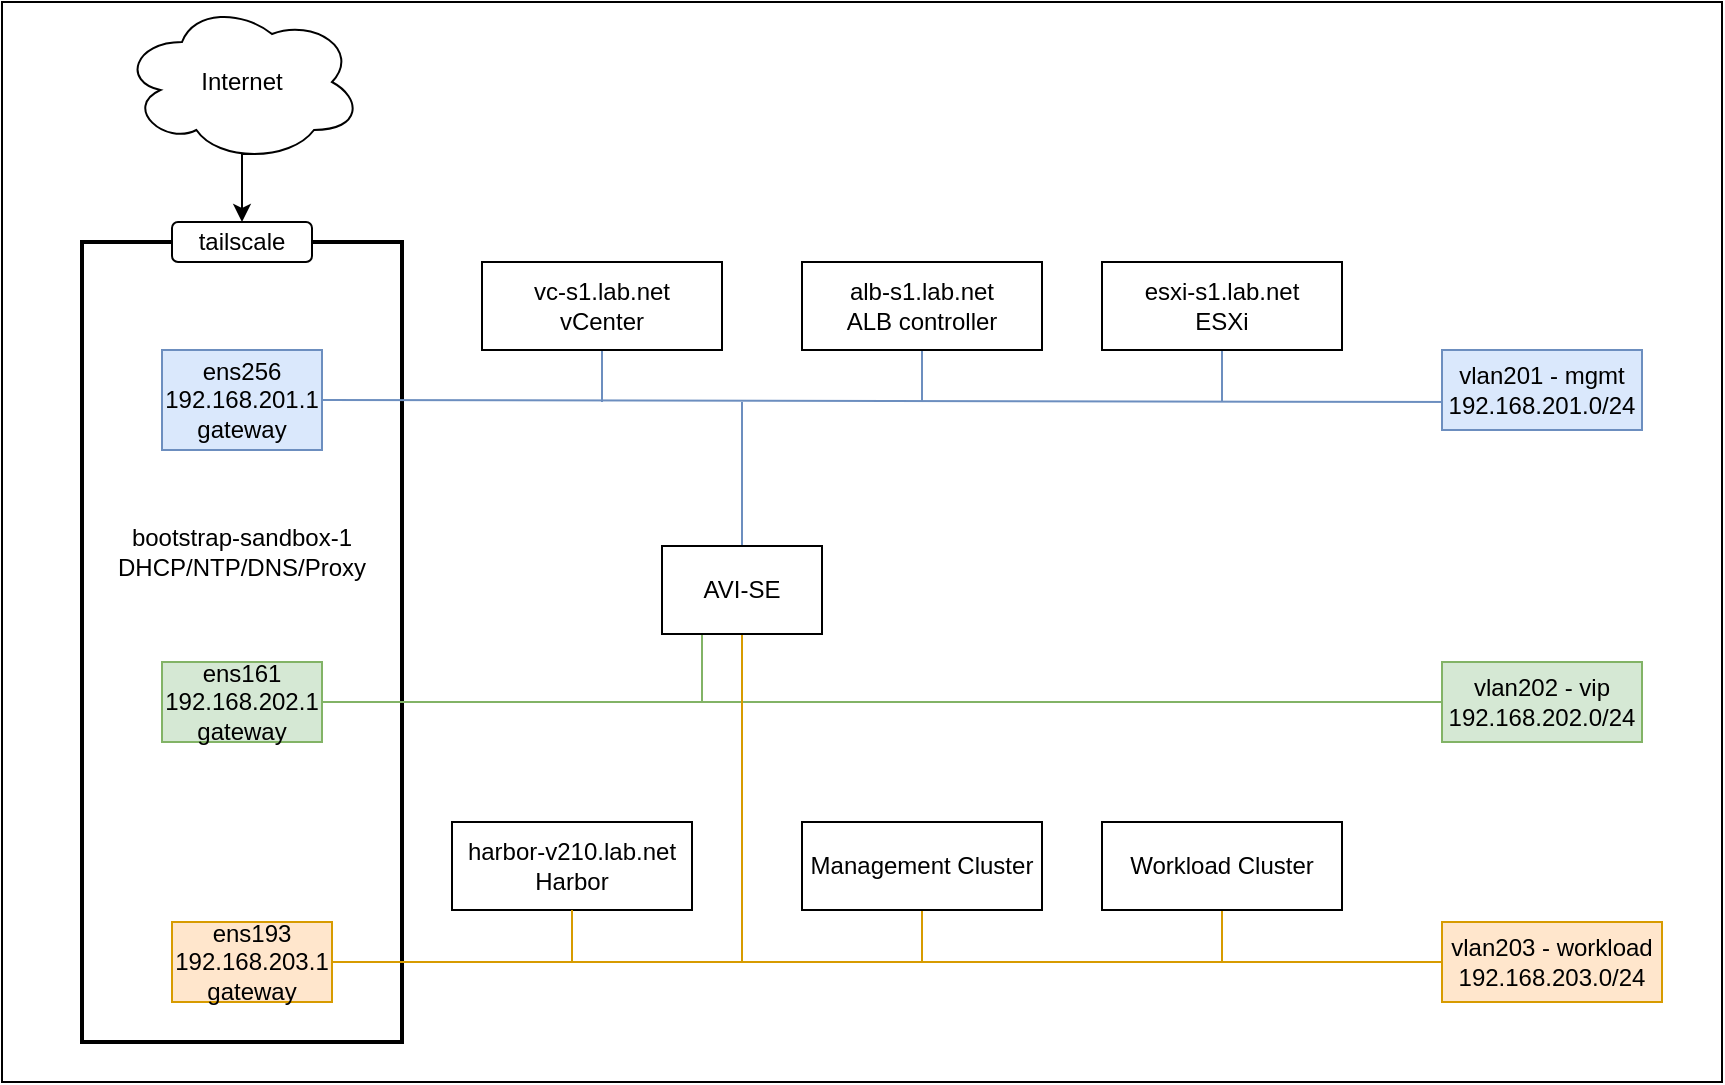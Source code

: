 <mxfile>
    <diagram name="Page-1" id="H0o4uxggo9yyNtbNXMVk">
        <mxGraphModel dx="1483" dy="893" grid="1" gridSize="10" guides="1" tooltips="1" connect="1" arrows="1" fold="1" page="1" pageScale="1" pageWidth="1169" pageHeight="827" math="0" shadow="0">
            <root>
                <mxCell id="0"/>
                <mxCell id="1" parent="0"/>
                <mxCell id="Lztl155RbVr9X5JfVb0l-36" value="" style="rounded=0;whiteSpace=wrap;html=1;" parent="1" vertex="1">
                    <mxGeometry x="240" y="120" width="860" height="540" as="geometry"/>
                </mxCell>
                <mxCell id="Lztl155RbVr9X5JfVb0l-1" value="" style="rounded=0;whiteSpace=wrap;html=1;strokeWidth=2;" parent="1" vertex="1">
                    <mxGeometry x="280" y="240" width="160" height="400" as="geometry"/>
                </mxCell>
                <mxCell id="Lztl155RbVr9X5JfVb0l-3" value="" style="endArrow=none;html=1;rounded=0;exitX=1;exitY=0.5;exitDx=0;exitDy=0;fillColor=#dae8fc;strokeColor=#6c8ebf;" parent="1" source="Lztl155RbVr9X5JfVb0l-7" edge="1">
                    <mxGeometry width="50" height="50" relative="1" as="geometry">
                        <mxPoint x="420" y="320" as="sourcePoint"/>
                        <mxPoint x="980" y="320" as="targetPoint"/>
                    </mxGeometry>
                </mxCell>
                <mxCell id="Lztl155RbVr9X5JfVb0l-4" value="tailscale" style="rounded=1;whiteSpace=wrap;html=1;" parent="1" vertex="1">
                    <mxGeometry x="325" y="230" width="70" height="20" as="geometry"/>
                </mxCell>
                <mxCell id="Lztl155RbVr9X5JfVb0l-35" style="edgeStyle=orthogonalEdgeStyle;rounded=0;orthogonalLoop=1;jettySize=auto;html=1;exitX=0.55;exitY=0.95;exitDx=0;exitDy=0;exitPerimeter=0;entryX=0.5;entryY=0;entryDx=0;entryDy=0;" parent="1" source="Lztl155RbVr9X5JfVb0l-5" target="Lztl155RbVr9X5JfVb0l-4" edge="1">
                    <mxGeometry relative="1" as="geometry"/>
                </mxCell>
                <mxCell id="Lztl155RbVr9X5JfVb0l-5" value="Internet" style="ellipse;shape=cloud;whiteSpace=wrap;html=1;" parent="1" vertex="1">
                    <mxGeometry x="300" y="120" width="120" height="80" as="geometry"/>
                </mxCell>
                <mxCell id="Lztl155RbVr9X5JfVb0l-8" value="" style="endArrow=none;html=1;rounded=0;" parent="1" target="Lztl155RbVr9X5JfVb0l-7" edge="1">
                    <mxGeometry width="50" height="50" relative="1" as="geometry">
                        <mxPoint x="360" y="320" as="sourcePoint"/>
                        <mxPoint x="980" y="320" as="targetPoint"/>
                    </mxGeometry>
                </mxCell>
                <mxCell id="Lztl155RbVr9X5JfVb0l-9" value="" style="endArrow=none;html=1;rounded=0;fillColor=#d5e8d4;strokeColor=#82b366;" parent="1" source="Lztl155RbVr9X5JfVb0l-11" edge="1">
                    <mxGeometry width="50" height="50" relative="1" as="geometry">
                        <mxPoint x="360" y="470" as="sourcePoint"/>
                        <mxPoint x="980" y="470" as="targetPoint"/>
                    </mxGeometry>
                </mxCell>
                <mxCell id="Lztl155RbVr9X5JfVb0l-10" value="" style="endArrow=none;html=1;rounded=0;" parent="1" target="Lztl155RbVr9X5JfVb0l-11" edge="1">
                    <mxGeometry width="50" height="50" relative="1" as="geometry">
                        <mxPoint x="360" y="470" as="sourcePoint"/>
                        <mxPoint x="980" y="470" as="targetPoint"/>
                    </mxGeometry>
                </mxCell>
                <mxCell id="Lztl155RbVr9X5JfVb0l-11" value="ens161&lt;div&gt;192.168.202.1 gateway&lt;/div&gt;" style="rounded=0;whiteSpace=wrap;html=1;fillColor=#d5e8d4;strokeColor=#82b366;" parent="1" vertex="1">
                    <mxGeometry x="320" y="450" width="80" height="40" as="geometry"/>
                </mxCell>
                <mxCell id="Lztl155RbVr9X5JfVb0l-13" style="rounded=0;orthogonalLoop=1;jettySize=auto;html=1;exitX=0.5;exitY=1;exitDx=0;exitDy=0;endArrow=none;endFill=0;fillColor=#dae8fc;strokeColor=#6c8ebf;" parent="1" source="Lztl155RbVr9X5JfVb0l-12" edge="1">
                    <mxGeometry relative="1" as="geometry">
                        <mxPoint x="540" y="320" as="targetPoint"/>
                    </mxGeometry>
                </mxCell>
                <mxCell id="Lztl155RbVr9X5JfVb0l-12" value="vc-s1.lab.net&lt;div&gt;vCenter&lt;/div&gt;" style="rounded=0;whiteSpace=wrap;html=1;" parent="1" vertex="1">
                    <mxGeometry x="480" y="250" width="120" height="44" as="geometry"/>
                </mxCell>
                <mxCell id="Lztl155RbVr9X5JfVb0l-15" style="rounded=0;orthogonalLoop=1;jettySize=auto;html=1;exitX=0.5;exitY=1;exitDx=0;exitDy=0;endArrow=none;endFill=0;fillColor=#dae8fc;strokeColor=#6c8ebf;" parent="1" source="Lztl155RbVr9X5JfVb0l-14" edge="1">
                    <mxGeometry relative="1" as="geometry">
                        <mxPoint x="700" y="320" as="targetPoint"/>
                    </mxGeometry>
                </mxCell>
                <mxCell id="Lztl155RbVr9X5JfVb0l-14" value="alb-s1.lab.net&lt;div&gt;ALB controller&lt;/div&gt;" style="rounded=0;whiteSpace=wrap;html=1;" parent="1" vertex="1">
                    <mxGeometry x="640" y="250" width="120" height="44" as="geometry"/>
                </mxCell>
                <mxCell id="Lztl155RbVr9X5JfVb0l-17" style="rounded=0;orthogonalLoop=1;jettySize=auto;html=1;exitX=0.25;exitY=1;exitDx=0;exitDy=0;endArrow=none;endFill=0;fillColor=#d5e8d4;strokeColor=#82b366;" parent="1" source="Lztl155RbVr9X5JfVb0l-16" edge="1">
                    <mxGeometry relative="1" as="geometry">
                        <mxPoint x="590" y="470" as="targetPoint"/>
                    </mxGeometry>
                </mxCell>
                <mxCell id="Lztl155RbVr9X5JfVb0l-18" style="rounded=0;orthogonalLoop=1;jettySize=auto;html=1;exitX=0.5;exitY=0;exitDx=0;exitDy=0;endArrow=none;endFill=0;fillColor=#dae8fc;strokeColor=#6c8ebf;" parent="1" source="Lztl155RbVr9X5JfVb0l-16" edge="1">
                    <mxGeometry relative="1" as="geometry">
                        <mxPoint x="610" y="320" as="targetPoint"/>
                    </mxGeometry>
                </mxCell>
                <mxCell id="Lztl155RbVr9X5JfVb0l-22" style="rounded=0;orthogonalLoop=1;jettySize=auto;html=1;exitX=0.5;exitY=1;exitDx=0;exitDy=0;endArrow=none;endFill=0;fillColor=#ffe6cc;strokeColor=#d79b00;" parent="1" source="Lztl155RbVr9X5JfVb0l-16" edge="1">
                    <mxGeometry relative="1" as="geometry">
                        <mxPoint x="610" y="600" as="targetPoint"/>
                    </mxGeometry>
                </mxCell>
                <mxCell id="Lztl155RbVr9X5JfVb0l-16" value="AVI-SE" style="rounded=0;whiteSpace=wrap;html=1;" parent="1" vertex="1">
                    <mxGeometry x="570" y="392" width="80" height="44" as="geometry"/>
                </mxCell>
                <mxCell id="Lztl155RbVr9X5JfVb0l-19" value="" style="endArrow=none;html=1;rounded=0;fillColor=#ffe6cc;strokeColor=#d79b00;" parent="1" source="Lztl155RbVr9X5JfVb0l-21" edge="1">
                    <mxGeometry width="50" height="50" relative="1" as="geometry">
                        <mxPoint x="365" y="600" as="sourcePoint"/>
                        <mxPoint x="985" y="600" as="targetPoint"/>
                    </mxGeometry>
                </mxCell>
                <mxCell id="Lztl155RbVr9X5JfVb0l-20" value="" style="endArrow=none;html=1;rounded=0;" parent="1" target="Lztl155RbVr9X5JfVb0l-21" edge="1">
                    <mxGeometry width="50" height="50" relative="1" as="geometry">
                        <mxPoint x="365" y="600" as="sourcePoint"/>
                        <mxPoint x="985" y="600" as="targetPoint"/>
                    </mxGeometry>
                </mxCell>
                <mxCell id="Lztl155RbVr9X5JfVb0l-21" value="ens193&lt;div&gt;192.168.203.1&lt;/div&gt;&lt;div&gt;gateway&lt;/div&gt;" style="rounded=0;whiteSpace=wrap;html=1;fillColor=#ffe6cc;strokeColor=#d79b00;" parent="1" vertex="1">
                    <mxGeometry x="325" y="580" width="80" height="40" as="geometry"/>
                </mxCell>
                <mxCell id="Lztl155RbVr9X5JfVb0l-24" style="rounded=0;orthogonalLoop=1;jettySize=auto;html=1;exitX=0.5;exitY=1;exitDx=0;exitDy=0;endArrow=none;endFill=0;fillColor=#ffe6cc;strokeColor=#d79b00;" parent="1" source="Lztl155RbVr9X5JfVb0l-23" edge="1">
                    <mxGeometry relative="1" as="geometry">
                        <mxPoint x="700" y="600" as="targetPoint"/>
                    </mxGeometry>
                </mxCell>
                <mxCell id="Lztl155RbVr9X5JfVb0l-23" value="Management Cluster" style="rounded=0;whiteSpace=wrap;html=1;" parent="1" vertex="1">
                    <mxGeometry x="640" y="530" width="120" height="44" as="geometry"/>
                </mxCell>
                <mxCell id="Lztl155RbVr9X5JfVb0l-25" style="rounded=0;orthogonalLoop=1;jettySize=auto;html=1;exitX=0.5;exitY=1;exitDx=0;exitDy=0;endArrow=none;endFill=0;fillColor=#ffe6cc;strokeColor=#d79b00;" parent="1" source="Lztl155RbVr9X5JfVb0l-26" edge="1">
                    <mxGeometry relative="1" as="geometry">
                        <mxPoint x="850" y="600" as="targetPoint"/>
                    </mxGeometry>
                </mxCell>
                <mxCell id="Lztl155RbVr9X5JfVb0l-26" value="Workload Cluster" style="rounded=0;whiteSpace=wrap;html=1;" parent="1" vertex="1">
                    <mxGeometry x="790" y="530" width="120" height="44" as="geometry"/>
                </mxCell>
                <mxCell id="Lztl155RbVr9X5JfVb0l-27" value="vlan203 - workload&lt;div&gt;192.168.203.0/24&lt;/div&gt;" style="rounded=0;whiteSpace=wrap;html=1;fillColor=#ffe6cc;strokeColor=#d79b00;" parent="1" vertex="1">
                    <mxGeometry x="960" y="580" width="110" height="40" as="geometry"/>
                </mxCell>
                <mxCell id="Lztl155RbVr9X5JfVb0l-28" value="vlan202 - vip&lt;div&gt;192.168.202.0/24&lt;/div&gt;" style="rounded=0;whiteSpace=wrap;html=1;fillColor=#d5e8d4;strokeColor=#82b366;" parent="1" vertex="1">
                    <mxGeometry x="960" y="450" width="100" height="40" as="geometry"/>
                </mxCell>
                <mxCell id="Lztl155RbVr9X5JfVb0l-29" value="vlan201 - mgmt&lt;div&gt;192.168.201.0/24&lt;/div&gt;" style="rounded=0;whiteSpace=wrap;html=1;fillColor=#dae8fc;strokeColor=#6c8ebf;" parent="1" vertex="1">
                    <mxGeometry x="960" y="294" width="100" height="40" as="geometry"/>
                </mxCell>
                <mxCell id="Lztl155RbVr9X5JfVb0l-7" value="ens256&lt;div&gt;192.168.201.1&lt;/div&gt;&lt;div&gt;gateway&lt;/div&gt;" style="rounded=0;whiteSpace=wrap;html=1;fillColor=#dae8fc;strokeColor=#6c8ebf;" parent="1" vertex="1">
                    <mxGeometry x="320" y="294" width="80" height="50" as="geometry"/>
                </mxCell>
                <mxCell id="Lztl155RbVr9X5JfVb0l-34" value="bootstrap-sandbox-1&lt;div&gt;DHCP/NTP/DNS/Proxy&lt;/div&gt;" style="text;html=1;align=center;verticalAlign=middle;whiteSpace=wrap;rounded=0;" parent="1" vertex="1">
                    <mxGeometry x="280" y="380" width="160" height="30" as="geometry"/>
                </mxCell>
                <mxCell id="Lztl155RbVr9X5JfVb0l-37" value="harbor-v210.lab.net&lt;div&gt;Harbor&lt;/div&gt;" style="rounded=0;whiteSpace=wrap;html=1;" parent="1" vertex="1">
                    <mxGeometry x="465" y="530" width="120" height="44" as="geometry"/>
                </mxCell>
                <mxCell id="Lztl155RbVr9X5JfVb0l-38" style="rounded=0;orthogonalLoop=1;jettySize=auto;html=1;endArrow=none;endFill=0;fillColor=#ffe6cc;strokeColor=#d79b00;entryX=0.5;entryY=1;entryDx=0;entryDy=0;" parent="1" target="Lztl155RbVr9X5JfVb0l-37" edge="1">
                    <mxGeometry relative="1" as="geometry">
                        <mxPoint x="725" y="610" as="targetPoint"/>
                        <mxPoint x="525" y="600" as="sourcePoint"/>
                    </mxGeometry>
                </mxCell>
                <mxCell id="3" style="edgeStyle=none;html=1;exitX=0.5;exitY=1;exitDx=0;exitDy=0;endArrow=none;endFill=0;fillColor=#dae8fc;strokeColor=#6c8ebf;" parent="1" source="2" edge="1">
                    <mxGeometry relative="1" as="geometry">
                        <mxPoint x="850" y="320" as="targetPoint"/>
                    </mxGeometry>
                </mxCell>
                <mxCell id="2" value="esxi-s1.lab.net&lt;div&gt;ESXi&lt;/div&gt;" style="rounded=0;whiteSpace=wrap;html=1;" parent="1" vertex="1">
                    <mxGeometry x="790" y="250" width="120" height="44" as="geometry"/>
                </mxCell>
            </root>
        </mxGraphModel>
    </diagram>
</mxfile>